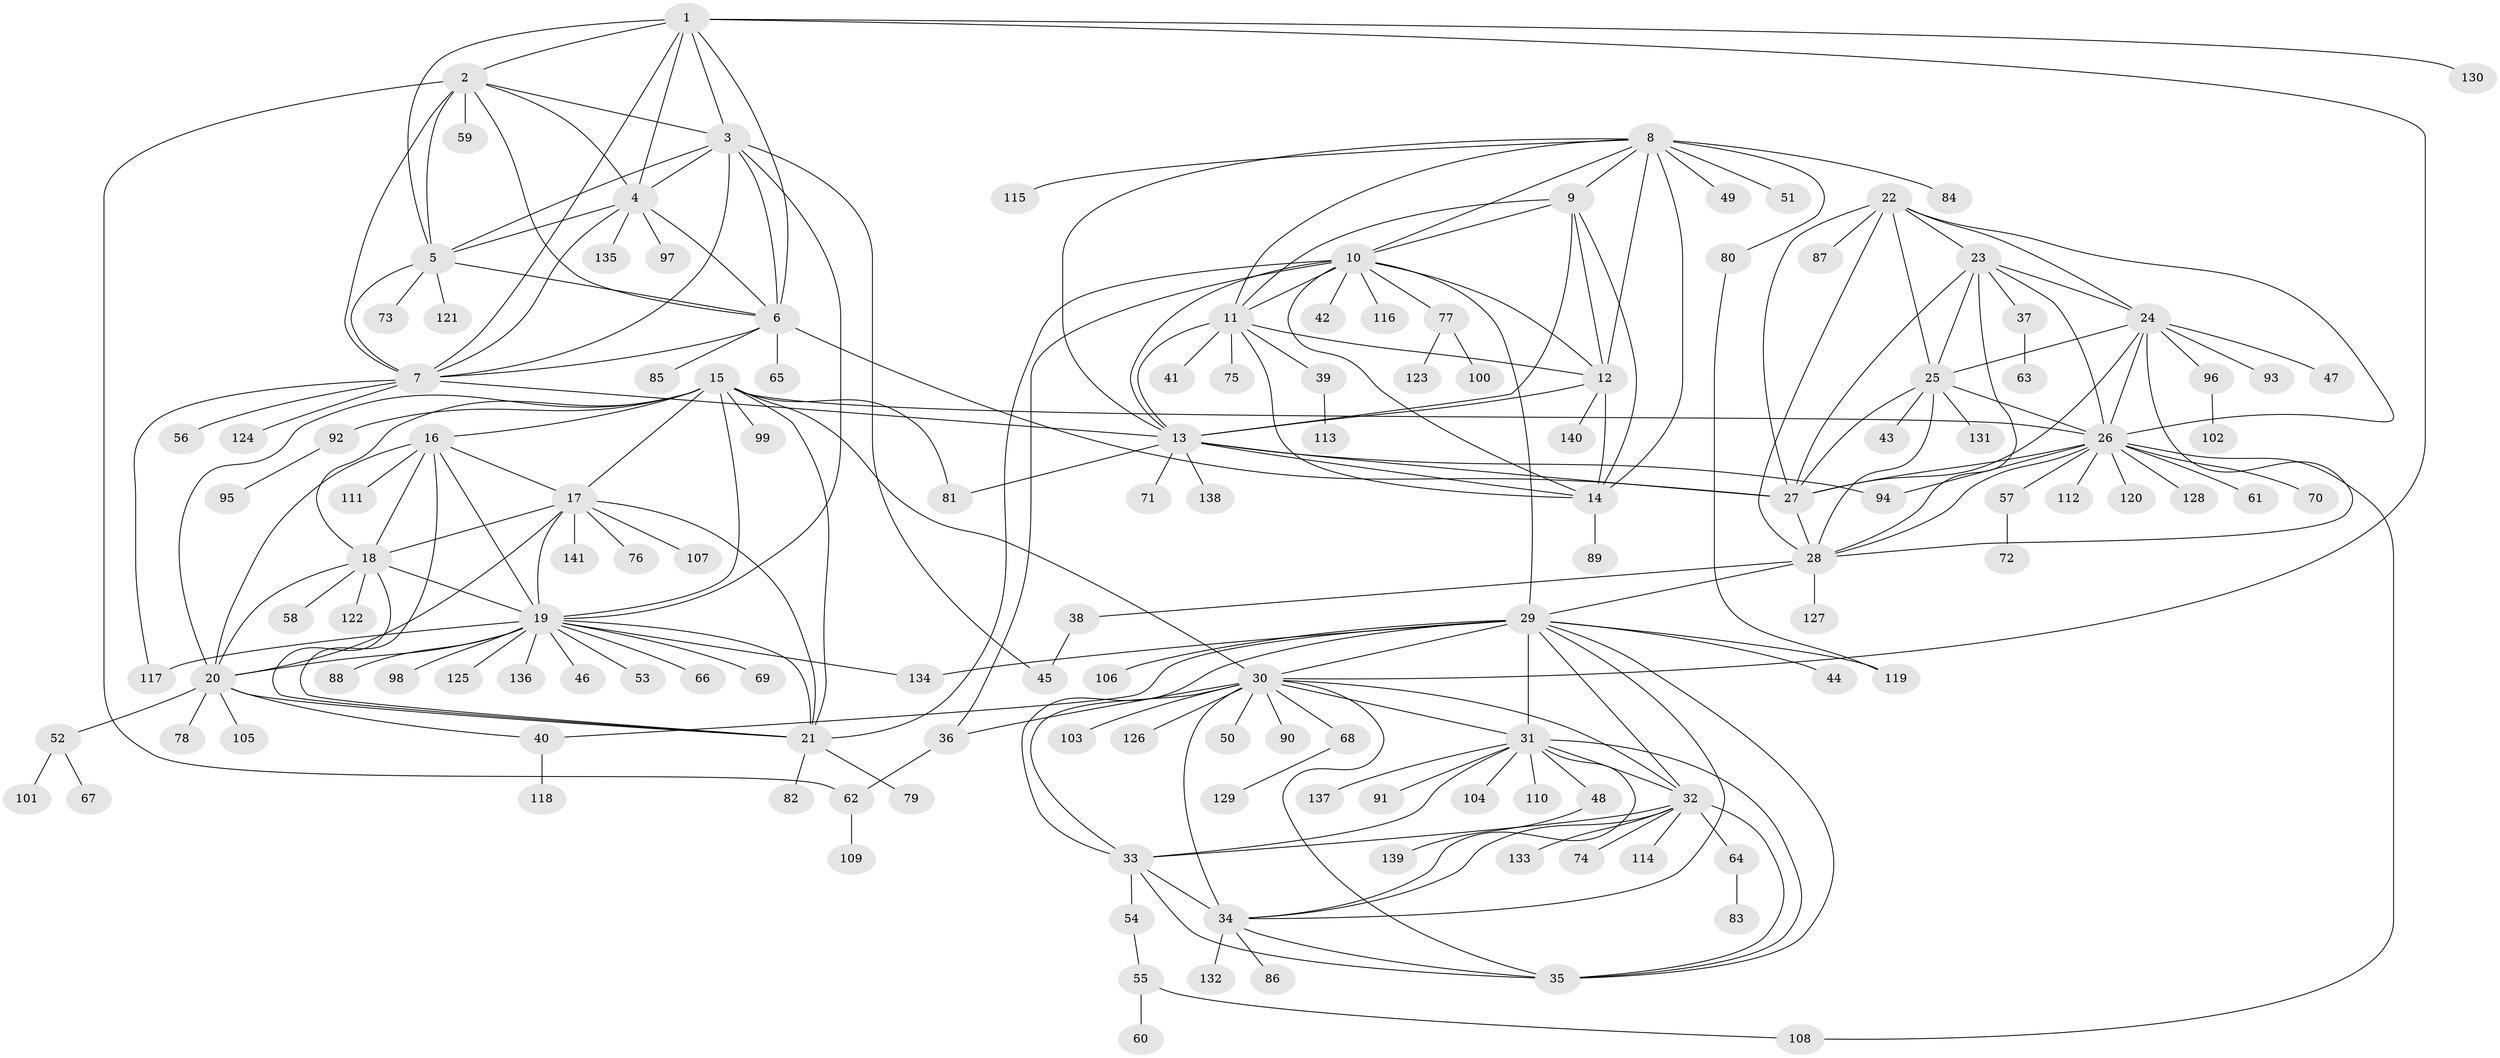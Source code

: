 // Generated by graph-tools (version 1.1) at 2025/02/03/09/25 03:02:44]
// undirected, 141 vertices, 231 edges
graph export_dot {
graph [start="1"]
  node [color=gray90,style=filled];
  1;
  2;
  3;
  4;
  5;
  6;
  7;
  8;
  9;
  10;
  11;
  12;
  13;
  14;
  15;
  16;
  17;
  18;
  19;
  20;
  21;
  22;
  23;
  24;
  25;
  26;
  27;
  28;
  29;
  30;
  31;
  32;
  33;
  34;
  35;
  36;
  37;
  38;
  39;
  40;
  41;
  42;
  43;
  44;
  45;
  46;
  47;
  48;
  49;
  50;
  51;
  52;
  53;
  54;
  55;
  56;
  57;
  58;
  59;
  60;
  61;
  62;
  63;
  64;
  65;
  66;
  67;
  68;
  69;
  70;
  71;
  72;
  73;
  74;
  75;
  76;
  77;
  78;
  79;
  80;
  81;
  82;
  83;
  84;
  85;
  86;
  87;
  88;
  89;
  90;
  91;
  92;
  93;
  94;
  95;
  96;
  97;
  98;
  99;
  100;
  101;
  102;
  103;
  104;
  105;
  106;
  107;
  108;
  109;
  110;
  111;
  112;
  113;
  114;
  115;
  116;
  117;
  118;
  119;
  120;
  121;
  122;
  123;
  124;
  125;
  126;
  127;
  128;
  129;
  130;
  131;
  132;
  133;
  134;
  135;
  136;
  137;
  138;
  139;
  140;
  141;
  1 -- 2;
  1 -- 3;
  1 -- 4;
  1 -- 5;
  1 -- 6;
  1 -- 7;
  1 -- 30;
  1 -- 130;
  2 -- 3;
  2 -- 4;
  2 -- 5;
  2 -- 6;
  2 -- 7;
  2 -- 59;
  2 -- 62;
  3 -- 4;
  3 -- 5;
  3 -- 6;
  3 -- 7;
  3 -- 19;
  3 -- 45;
  4 -- 5;
  4 -- 6;
  4 -- 7;
  4 -- 97;
  4 -- 135;
  5 -- 6;
  5 -- 7;
  5 -- 73;
  5 -- 121;
  6 -- 7;
  6 -- 27;
  6 -- 65;
  6 -- 85;
  7 -- 13;
  7 -- 56;
  7 -- 117;
  7 -- 124;
  8 -- 9;
  8 -- 10;
  8 -- 11;
  8 -- 12;
  8 -- 13;
  8 -- 14;
  8 -- 49;
  8 -- 51;
  8 -- 80;
  8 -- 84;
  8 -- 115;
  9 -- 10;
  9 -- 11;
  9 -- 12;
  9 -- 13;
  9 -- 14;
  10 -- 11;
  10 -- 12;
  10 -- 13;
  10 -- 14;
  10 -- 21;
  10 -- 29;
  10 -- 36;
  10 -- 42;
  10 -- 77;
  10 -- 116;
  11 -- 12;
  11 -- 13;
  11 -- 14;
  11 -- 39;
  11 -- 41;
  11 -- 75;
  12 -- 13;
  12 -- 14;
  12 -- 140;
  13 -- 14;
  13 -- 27;
  13 -- 71;
  13 -- 81;
  13 -- 94;
  13 -- 138;
  14 -- 89;
  15 -- 16;
  15 -- 17;
  15 -- 18;
  15 -- 19;
  15 -- 20;
  15 -- 21;
  15 -- 26;
  15 -- 30;
  15 -- 81;
  15 -- 92;
  15 -- 99;
  16 -- 17;
  16 -- 18;
  16 -- 19;
  16 -- 20;
  16 -- 21;
  16 -- 111;
  17 -- 18;
  17 -- 19;
  17 -- 20;
  17 -- 21;
  17 -- 76;
  17 -- 107;
  17 -- 141;
  18 -- 19;
  18 -- 20;
  18 -- 21;
  18 -- 58;
  18 -- 122;
  19 -- 20;
  19 -- 21;
  19 -- 46;
  19 -- 53;
  19 -- 66;
  19 -- 69;
  19 -- 88;
  19 -- 98;
  19 -- 117;
  19 -- 125;
  19 -- 134;
  19 -- 136;
  20 -- 21;
  20 -- 40;
  20 -- 52;
  20 -- 78;
  20 -- 105;
  21 -- 79;
  21 -- 82;
  22 -- 23;
  22 -- 24;
  22 -- 25;
  22 -- 26;
  22 -- 27;
  22 -- 28;
  22 -- 87;
  23 -- 24;
  23 -- 25;
  23 -- 26;
  23 -- 27;
  23 -- 28;
  23 -- 37;
  24 -- 25;
  24 -- 26;
  24 -- 27;
  24 -- 28;
  24 -- 47;
  24 -- 93;
  24 -- 96;
  25 -- 26;
  25 -- 27;
  25 -- 28;
  25 -- 43;
  25 -- 131;
  26 -- 27;
  26 -- 28;
  26 -- 57;
  26 -- 61;
  26 -- 70;
  26 -- 94;
  26 -- 108;
  26 -- 112;
  26 -- 120;
  26 -- 128;
  27 -- 28;
  28 -- 29;
  28 -- 38;
  28 -- 127;
  29 -- 30;
  29 -- 31;
  29 -- 32;
  29 -- 33;
  29 -- 34;
  29 -- 35;
  29 -- 40;
  29 -- 44;
  29 -- 106;
  29 -- 119;
  29 -- 134;
  30 -- 31;
  30 -- 32;
  30 -- 33;
  30 -- 34;
  30 -- 35;
  30 -- 36;
  30 -- 50;
  30 -- 68;
  30 -- 90;
  30 -- 103;
  30 -- 126;
  31 -- 32;
  31 -- 33;
  31 -- 34;
  31 -- 35;
  31 -- 48;
  31 -- 91;
  31 -- 104;
  31 -- 110;
  31 -- 137;
  32 -- 33;
  32 -- 34;
  32 -- 35;
  32 -- 64;
  32 -- 74;
  32 -- 114;
  32 -- 133;
  33 -- 34;
  33 -- 35;
  33 -- 54;
  34 -- 35;
  34 -- 86;
  34 -- 132;
  36 -- 62;
  37 -- 63;
  38 -- 45;
  39 -- 113;
  40 -- 118;
  48 -- 139;
  52 -- 67;
  52 -- 101;
  54 -- 55;
  55 -- 60;
  55 -- 108;
  57 -- 72;
  62 -- 109;
  64 -- 83;
  68 -- 129;
  77 -- 100;
  77 -- 123;
  80 -- 119;
  92 -- 95;
  96 -- 102;
}
